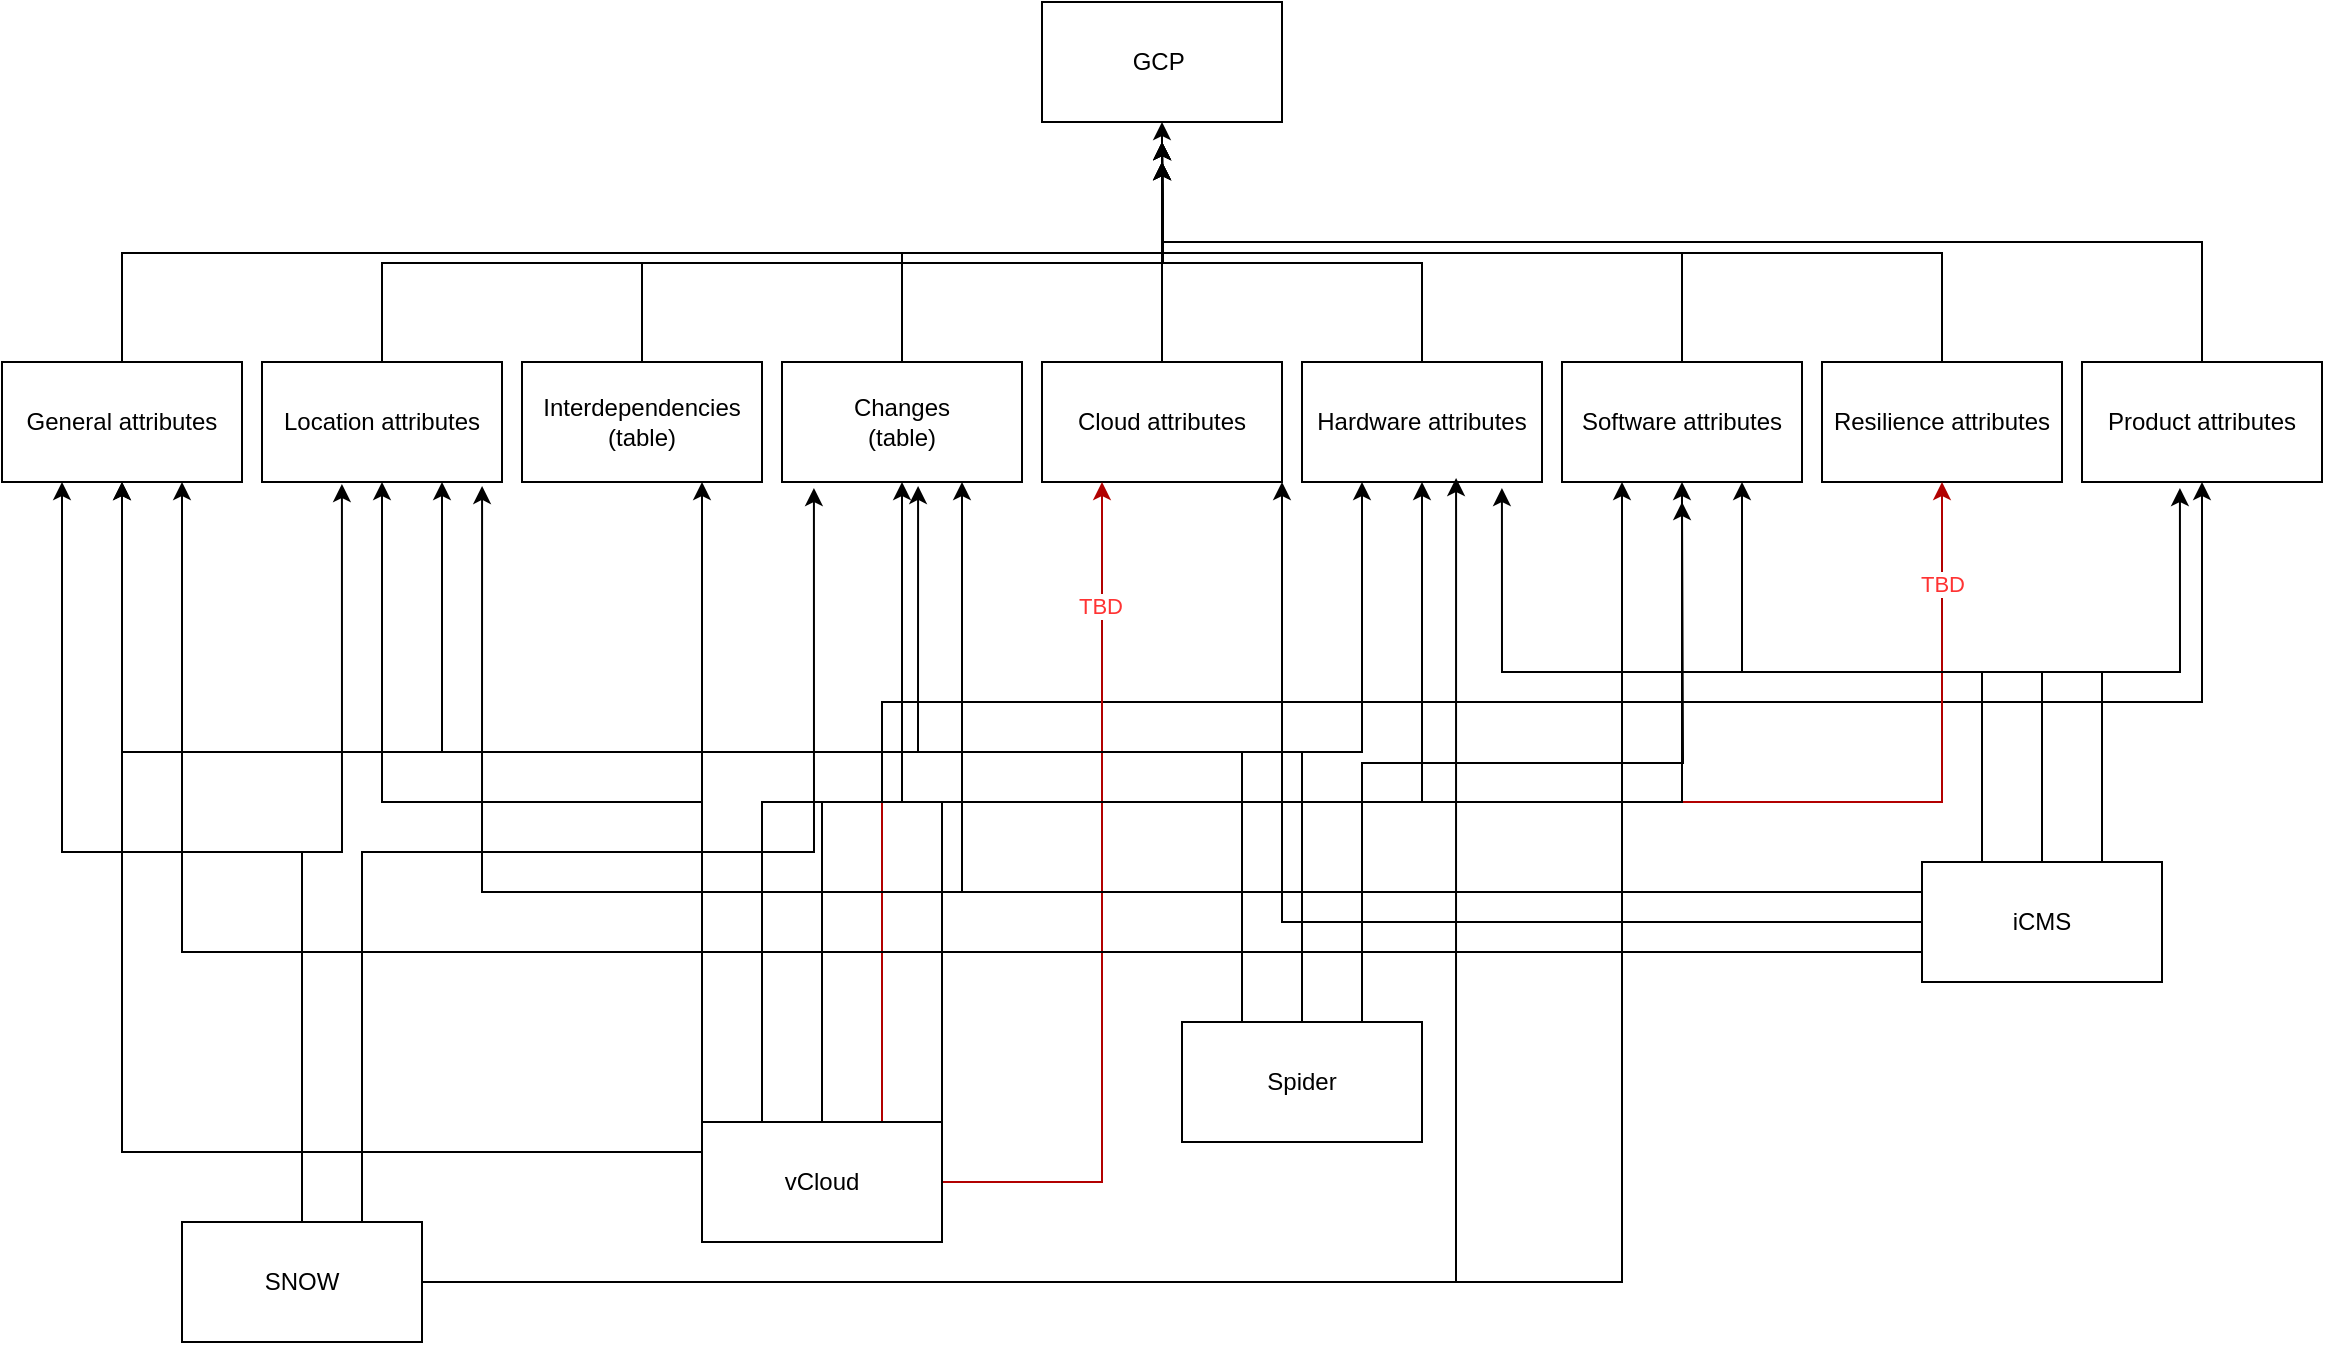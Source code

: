 <mxfile version="22.0.8" type="github">
  <diagram name="Page-1" id="CvqPpMymDRrK9kkNsmWX">
    <mxGraphModel dx="1386" dy="751" grid="1" gridSize="10" guides="1" tooltips="1" connect="1" arrows="1" fold="1" page="1" pageScale="1" pageWidth="1920" pageHeight="1200" math="0" shadow="0">
      <root>
        <mxCell id="0" />
        <mxCell id="1" parent="0" />
        <mxCell id="SGkM6ez75-bK2jf9rY4_-1" value="GCP&amp;nbsp;" style="rounded=0;whiteSpace=wrap;html=1;" parent="1" vertex="1">
          <mxGeometry x="650" y="50" width="120" height="60" as="geometry" />
        </mxCell>
        <mxCell id="SGkM6ez75-bK2jf9rY4_-25" style="edgeStyle=orthogonalEdgeStyle;rounded=0;orthogonalLoop=1;jettySize=auto;html=1;exitX=0.5;exitY=0;exitDx=0;exitDy=0;" parent="1" source="SGkM6ez75-bK2jf9rY4_-3" edge="1">
          <mxGeometry relative="1" as="geometry">
            <mxPoint x="710" y="120" as="targetPoint" />
          </mxGeometry>
        </mxCell>
        <mxCell id="SGkM6ez75-bK2jf9rY4_-3" value="General attributes" style="rounded=0;whiteSpace=wrap;html=1;" parent="1" vertex="1">
          <mxGeometry x="130" y="230" width="120" height="60" as="geometry" />
        </mxCell>
        <mxCell id="SGkM6ez75-bK2jf9rY4_-24" style="edgeStyle=orthogonalEdgeStyle;rounded=0;orthogonalLoop=1;jettySize=auto;html=1;exitX=0.5;exitY=0;exitDx=0;exitDy=0;" parent="1" source="SGkM6ez75-bK2jf9rY4_-4" edge="1">
          <mxGeometry relative="1" as="geometry">
            <mxPoint x="710" y="130" as="targetPoint" />
          </mxGeometry>
        </mxCell>
        <mxCell id="SGkM6ez75-bK2jf9rY4_-4" value="Location attributes" style="rounded=0;whiteSpace=wrap;html=1;" parent="1" vertex="1">
          <mxGeometry x="260" y="230" width="120" height="60" as="geometry" />
        </mxCell>
        <mxCell id="SGkM6ez75-bK2jf9rY4_-23" style="edgeStyle=orthogonalEdgeStyle;rounded=0;orthogonalLoop=1;jettySize=auto;html=1;exitX=0.5;exitY=0;exitDx=0;exitDy=0;" parent="1" source="SGkM6ez75-bK2jf9rY4_-5" edge="1">
          <mxGeometry relative="1" as="geometry">
            <mxPoint x="710" y="130" as="targetPoint" />
          </mxGeometry>
        </mxCell>
        <mxCell id="SGkM6ez75-bK2jf9rY4_-5" value="Interdependencies (table)" style="rounded=0;whiteSpace=wrap;html=1;" parent="1" vertex="1">
          <mxGeometry x="390" y="230" width="120" height="60" as="geometry" />
        </mxCell>
        <mxCell id="SGkM6ez75-bK2jf9rY4_-21" style="edgeStyle=orthogonalEdgeStyle;rounded=0;orthogonalLoop=1;jettySize=auto;html=1;" parent="1" source="SGkM6ez75-bK2jf9rY4_-6" edge="1">
          <mxGeometry relative="1" as="geometry">
            <mxPoint x="710" y="130" as="targetPoint" />
          </mxGeometry>
        </mxCell>
        <mxCell id="SGkM6ez75-bK2jf9rY4_-6" value="Cloud attributes" style="rounded=0;whiteSpace=wrap;html=1;" parent="1" vertex="1">
          <mxGeometry x="650" y="230" width="120" height="60" as="geometry" />
        </mxCell>
        <mxCell id="SGkM6ez75-bK2jf9rY4_-20" style="edgeStyle=orthogonalEdgeStyle;rounded=0;orthogonalLoop=1;jettySize=auto;html=1;exitX=0.5;exitY=0;exitDx=0;exitDy=0;" parent="1" source="SGkM6ez75-bK2jf9rY4_-7" edge="1">
          <mxGeometry relative="1" as="geometry">
            <mxPoint x="710" y="130" as="targetPoint" />
          </mxGeometry>
        </mxCell>
        <mxCell id="SGkM6ez75-bK2jf9rY4_-7" value="Hardware attributes" style="rounded=0;whiteSpace=wrap;html=1;" parent="1" vertex="1">
          <mxGeometry x="780" y="230" width="120" height="60" as="geometry" />
        </mxCell>
        <mxCell id="SGkM6ez75-bK2jf9rY4_-22" style="edgeStyle=orthogonalEdgeStyle;rounded=0;orthogonalLoop=1;jettySize=auto;html=1;exitX=0.5;exitY=0;exitDx=0;exitDy=0;" parent="1" source="SGkM6ez75-bK2jf9rY4_-8" edge="1">
          <mxGeometry relative="1" as="geometry">
            <mxPoint x="710" y="120" as="targetPoint" />
          </mxGeometry>
        </mxCell>
        <mxCell id="SGkM6ez75-bK2jf9rY4_-8" value="Changes &lt;br&gt;(table)" style="rounded=0;whiteSpace=wrap;html=1;" parent="1" vertex="1">
          <mxGeometry x="520" y="230" width="120" height="60" as="geometry" />
        </mxCell>
        <mxCell id="SGkM6ez75-bK2jf9rY4_-19" style="edgeStyle=orthogonalEdgeStyle;rounded=0;orthogonalLoop=1;jettySize=auto;html=1;exitX=0.5;exitY=0;exitDx=0;exitDy=0;" parent="1" source="SGkM6ez75-bK2jf9rY4_-9" edge="1">
          <mxGeometry relative="1" as="geometry">
            <mxPoint x="710" y="120" as="targetPoint" />
          </mxGeometry>
        </mxCell>
        <mxCell id="SGkM6ez75-bK2jf9rY4_-9" value="Software attributes" style="rounded=0;whiteSpace=wrap;html=1;" parent="1" vertex="1">
          <mxGeometry x="910" y="230" width="120" height="60" as="geometry" />
        </mxCell>
        <mxCell id="SGkM6ez75-bK2jf9rY4_-18" style="edgeStyle=orthogonalEdgeStyle;rounded=0;orthogonalLoop=1;jettySize=auto;html=1;exitX=0.5;exitY=0;exitDx=0;exitDy=0;" parent="1" source="SGkM6ez75-bK2jf9rY4_-10" edge="1">
          <mxGeometry relative="1" as="geometry">
            <mxPoint x="710" y="120" as="targetPoint" />
          </mxGeometry>
        </mxCell>
        <mxCell id="SGkM6ez75-bK2jf9rY4_-10" value="Resilience attributes" style="rounded=0;whiteSpace=wrap;html=1;" parent="1" vertex="1">
          <mxGeometry x="1040" y="230" width="120" height="60" as="geometry" />
        </mxCell>
        <mxCell id="SGkM6ez75-bK2jf9rY4_-17" style="edgeStyle=orthogonalEdgeStyle;rounded=0;orthogonalLoop=1;jettySize=auto;html=1;exitX=0.5;exitY=0;exitDx=0;exitDy=0;" parent="1" source="SGkM6ez75-bK2jf9rY4_-11" target="SGkM6ez75-bK2jf9rY4_-1" edge="1">
          <mxGeometry relative="1" as="geometry">
            <Array as="points">
              <mxPoint x="1230" y="170" />
              <mxPoint x="710" y="170" />
            </Array>
          </mxGeometry>
        </mxCell>
        <mxCell id="SGkM6ez75-bK2jf9rY4_-11" value="Product attributes" style="rounded=0;whiteSpace=wrap;html=1;" parent="1" vertex="1">
          <mxGeometry x="1170" y="230" width="120" height="60" as="geometry" />
        </mxCell>
        <mxCell id="SGkM6ez75-bK2jf9rY4_-65" style="edgeStyle=orthogonalEdgeStyle;rounded=0;orthogonalLoop=1;jettySize=auto;html=1;entryX=0.25;entryY=1;entryDx=0;entryDy=0;" parent="1" source="SGkM6ez75-bK2jf9rY4_-12" target="SGkM6ez75-bK2jf9rY4_-3" edge="1">
          <mxGeometry relative="1" as="geometry" />
        </mxCell>
        <mxCell id="SGkM6ez75-bK2jf9rY4_-69" style="edgeStyle=orthogonalEdgeStyle;rounded=0;orthogonalLoop=1;jettySize=auto;html=1;entryX=0.25;entryY=1;entryDx=0;entryDy=0;" parent="1" source="SGkM6ez75-bK2jf9rY4_-12" target="SGkM6ez75-bK2jf9rY4_-9" edge="1">
          <mxGeometry relative="1" as="geometry" />
        </mxCell>
        <mxCell id="SGkM6ez75-bK2jf9rY4_-12" value="SNOW" style="rounded=0;whiteSpace=wrap;html=1;" parent="1" vertex="1">
          <mxGeometry x="220" y="660" width="120" height="60" as="geometry" />
        </mxCell>
        <mxCell id="SGkM6ez75-bK2jf9rY4_-16" style="edgeStyle=orthogonalEdgeStyle;rounded=0;orthogonalLoop=1;jettySize=auto;html=1;exitX=0.5;exitY=0;exitDx=0;exitDy=0;entryX=0.5;entryY=1;entryDx=0;entryDy=0;" parent="1" source="SGkM6ez75-bK2jf9rY4_-13" target="SGkM6ez75-bK2jf9rY4_-11" edge="1">
          <mxGeometry relative="1" as="geometry">
            <Array as="points">
              <mxPoint x="570" y="400" />
              <mxPoint x="1230" y="400" />
            </Array>
          </mxGeometry>
        </mxCell>
        <mxCell id="SGkM6ez75-bK2jf9rY4_-29" style="edgeStyle=orthogonalEdgeStyle;rounded=0;orthogonalLoop=1;jettySize=auto;html=1;exitX=0.75;exitY=0;exitDx=0;exitDy=0;entryX=0.5;entryY=1;entryDx=0;entryDy=0;fillColor=#e51400;strokeColor=#B20000;" parent="1" source="SGkM6ez75-bK2jf9rY4_-13" target="SGkM6ez75-bK2jf9rY4_-10" edge="1">
          <mxGeometry relative="1" as="geometry" />
        </mxCell>
        <mxCell id="SGkM6ez75-bK2jf9rY4_-44" value="TBD" style="edgeLabel;html=1;align=center;verticalAlign=middle;resizable=0;points=[];fontColor=#FF3333;" parent="SGkM6ez75-bK2jf9rY4_-29" vertex="1" connectable="0">
          <mxGeometry x="0.881" relative="1" as="geometry">
            <mxPoint as="offset" />
          </mxGeometry>
        </mxCell>
        <mxCell id="SGkM6ez75-bK2jf9rY4_-35" style="edgeStyle=orthogonalEdgeStyle;rounded=0;orthogonalLoop=1;jettySize=auto;html=1;exitX=0.25;exitY=0;exitDx=0;exitDy=0;entryX=0.5;entryY=1;entryDx=0;entryDy=0;" parent="1" source="SGkM6ez75-bK2jf9rY4_-13" target="SGkM6ez75-bK2jf9rY4_-7" edge="1">
          <mxGeometry relative="1" as="geometry" />
        </mxCell>
        <mxCell id="SGkM6ez75-bK2jf9rY4_-38" style="edgeStyle=orthogonalEdgeStyle;rounded=0;orthogonalLoop=1;jettySize=auto;html=1;entryX=0.5;entryY=1;entryDx=0;entryDy=0;" parent="1" source="SGkM6ez75-bK2jf9rY4_-13" target="SGkM6ez75-bK2jf9rY4_-8" edge="1">
          <mxGeometry relative="1" as="geometry" />
        </mxCell>
        <mxCell id="SGkM6ez75-bK2jf9rY4_-39" style="edgeStyle=orthogonalEdgeStyle;rounded=0;orthogonalLoop=1;jettySize=auto;html=1;entryX=0.25;entryY=1;entryDx=0;entryDy=0;fillColor=#e51400;strokeColor=#B20000;" parent="1" source="SGkM6ez75-bK2jf9rY4_-13" target="SGkM6ez75-bK2jf9rY4_-6" edge="1">
          <mxGeometry relative="1" as="geometry" />
        </mxCell>
        <mxCell id="SGkM6ez75-bK2jf9rY4_-45" value="TBD" style="edgeLabel;html=1;align=center;verticalAlign=middle;resizable=0;points=[];fontColor=#FF3333;" parent="SGkM6ez75-bK2jf9rY4_-39" vertex="1" connectable="0">
          <mxGeometry x="0.712" y="1" relative="1" as="geometry">
            <mxPoint as="offset" />
          </mxGeometry>
        </mxCell>
        <mxCell id="SGkM6ez75-bK2jf9rY4_-41" style="edgeStyle=orthogonalEdgeStyle;rounded=0;orthogonalLoop=1;jettySize=auto;html=1;exitX=0;exitY=0;exitDx=0;exitDy=0;entryX=0.5;entryY=1;entryDx=0;entryDy=0;" parent="1" source="SGkM6ez75-bK2jf9rY4_-13" target="SGkM6ez75-bK2jf9rY4_-4" edge="1">
          <mxGeometry relative="1" as="geometry" />
        </mxCell>
        <mxCell id="SGkM6ez75-bK2jf9rY4_-42" style="edgeStyle=orthogonalEdgeStyle;rounded=0;orthogonalLoop=1;jettySize=auto;html=1;exitX=0;exitY=0.25;exitDx=0;exitDy=0;entryX=0.5;entryY=1;entryDx=0;entryDy=0;" parent="1" source="SGkM6ez75-bK2jf9rY4_-13" target="SGkM6ez75-bK2jf9rY4_-3" edge="1">
          <mxGeometry relative="1" as="geometry" />
        </mxCell>
        <mxCell id="SGkM6ez75-bK2jf9rY4_-43" style="edgeStyle=orthogonalEdgeStyle;rounded=0;orthogonalLoop=1;jettySize=auto;html=1;exitX=1;exitY=0;exitDx=0;exitDy=0;" parent="1" source="SGkM6ez75-bK2jf9rY4_-13" target="SGkM6ez75-bK2jf9rY4_-9" edge="1">
          <mxGeometry relative="1" as="geometry" />
        </mxCell>
        <mxCell id="SGkM6ez75-bK2jf9rY4_-13" value="vCloud" style="rounded=0;whiteSpace=wrap;html=1;" parent="1" vertex="1">
          <mxGeometry x="480" y="610" width="120" height="60" as="geometry" />
        </mxCell>
        <mxCell id="SGkM6ez75-bK2jf9rY4_-46" style="edgeStyle=orthogonalEdgeStyle;rounded=0;orthogonalLoop=1;jettySize=auto;html=1;exitX=0.5;exitY=0;exitDx=0;exitDy=0;entryX=0.25;entryY=1;entryDx=0;entryDy=0;" parent="1" source="SGkM6ez75-bK2jf9rY4_-14" target="SGkM6ez75-bK2jf9rY4_-7" edge="1">
          <mxGeometry relative="1" as="geometry" />
        </mxCell>
        <mxCell id="SGkM6ez75-bK2jf9rY4_-47" style="edgeStyle=orthogonalEdgeStyle;rounded=0;orthogonalLoop=1;jettySize=auto;html=1;exitX=0.75;exitY=0;exitDx=0;exitDy=0;" parent="1" source="SGkM6ez75-bK2jf9rY4_-14" edge="1">
          <mxGeometry relative="1" as="geometry">
            <mxPoint x="970" y="300" as="targetPoint" />
          </mxGeometry>
        </mxCell>
        <mxCell id="SGkM6ez75-bK2jf9rY4_-51" style="edgeStyle=orthogonalEdgeStyle;rounded=0;orthogonalLoop=1;jettySize=auto;html=1;exitX=0.5;exitY=0;exitDx=0;exitDy=0;entryX=0.75;entryY=1;entryDx=0;entryDy=0;" parent="1" source="SGkM6ez75-bK2jf9rY4_-14" target="SGkM6ez75-bK2jf9rY4_-4" edge="1">
          <mxGeometry relative="1" as="geometry" />
        </mxCell>
        <mxCell id="SGkM6ez75-bK2jf9rY4_-52" style="edgeStyle=orthogonalEdgeStyle;rounded=0;orthogonalLoop=1;jettySize=auto;html=1;exitX=0.5;exitY=0;exitDx=0;exitDy=0;" parent="1" source="SGkM6ez75-bK2jf9rY4_-14" target="SGkM6ez75-bK2jf9rY4_-3" edge="1">
          <mxGeometry relative="1" as="geometry" />
        </mxCell>
        <mxCell id="SGkM6ez75-bK2jf9rY4_-14" value="Spider" style="rounded=0;whiteSpace=wrap;html=1;" parent="1" vertex="1">
          <mxGeometry x="720" y="560" width="120" height="60" as="geometry" />
        </mxCell>
        <mxCell id="SGkM6ez75-bK2jf9rY4_-54" style="edgeStyle=orthogonalEdgeStyle;rounded=0;orthogonalLoop=1;jettySize=auto;html=1;exitX=0.75;exitY=0;exitDx=0;exitDy=0;entryX=0.75;entryY=1;entryDx=0;entryDy=0;" parent="1" source="SGkM6ez75-bK2jf9rY4_-15" target="SGkM6ez75-bK2jf9rY4_-9" edge="1">
          <mxGeometry relative="1" as="geometry" />
        </mxCell>
        <mxCell id="SGkM6ez75-bK2jf9rY4_-60" style="edgeStyle=orthogonalEdgeStyle;rounded=0;orthogonalLoop=1;jettySize=auto;html=1;entryX=1;entryY=1;entryDx=0;entryDy=0;" parent="1" source="SGkM6ez75-bK2jf9rY4_-15" target="SGkM6ez75-bK2jf9rY4_-6" edge="1">
          <mxGeometry relative="1" as="geometry" />
        </mxCell>
        <mxCell id="SGkM6ez75-bK2jf9rY4_-61" style="edgeStyle=orthogonalEdgeStyle;rounded=0;orthogonalLoop=1;jettySize=auto;html=1;exitX=0;exitY=0.25;exitDx=0;exitDy=0;entryX=0.75;entryY=1;entryDx=0;entryDy=0;" parent="1" source="SGkM6ez75-bK2jf9rY4_-15" target="SGkM6ez75-bK2jf9rY4_-8" edge="1">
          <mxGeometry relative="1" as="geometry" />
        </mxCell>
        <mxCell id="SGkM6ez75-bK2jf9rY4_-62" style="edgeStyle=orthogonalEdgeStyle;rounded=0;orthogonalLoop=1;jettySize=auto;html=1;exitX=0;exitY=0.75;exitDx=0;exitDy=0;entryX=0.75;entryY=1;entryDx=0;entryDy=0;" parent="1" source="SGkM6ez75-bK2jf9rY4_-15" target="SGkM6ez75-bK2jf9rY4_-5" edge="1">
          <mxGeometry relative="1" as="geometry" />
        </mxCell>
        <mxCell id="SGkM6ez75-bK2jf9rY4_-64" style="edgeStyle=orthogonalEdgeStyle;rounded=0;orthogonalLoop=1;jettySize=auto;html=1;exitX=0;exitY=0.75;exitDx=0;exitDy=0;entryX=0.75;entryY=1;entryDx=0;entryDy=0;" parent="1" source="SGkM6ez75-bK2jf9rY4_-15" target="SGkM6ez75-bK2jf9rY4_-3" edge="1">
          <mxGeometry relative="1" as="geometry" />
        </mxCell>
        <mxCell id="SGkM6ez75-bK2jf9rY4_-15" value="iCMS" style="rounded=0;whiteSpace=wrap;html=1;" parent="1" vertex="1">
          <mxGeometry x="1090" y="480" width="120" height="60" as="geometry" />
        </mxCell>
        <mxCell id="SGkM6ez75-bK2jf9rY4_-48" style="edgeStyle=orthogonalEdgeStyle;rounded=0;orthogonalLoop=1;jettySize=auto;html=1;exitX=0.25;exitY=0;exitDx=0;exitDy=0;entryX=0.567;entryY=1.033;entryDx=0;entryDy=0;entryPerimeter=0;" parent="1" source="SGkM6ez75-bK2jf9rY4_-14" target="SGkM6ez75-bK2jf9rY4_-8" edge="1">
          <mxGeometry relative="1" as="geometry" />
        </mxCell>
        <mxCell id="SGkM6ez75-bK2jf9rY4_-53" style="edgeStyle=orthogonalEdgeStyle;rounded=0;orthogonalLoop=1;jettySize=auto;html=1;exitX=0.5;exitY=0;exitDx=0;exitDy=0;entryX=0.408;entryY=1.05;entryDx=0;entryDy=0;entryPerimeter=0;" parent="1" source="SGkM6ez75-bK2jf9rY4_-15" target="SGkM6ez75-bK2jf9rY4_-11" edge="1">
          <mxGeometry relative="1" as="geometry" />
        </mxCell>
        <mxCell id="SGkM6ez75-bK2jf9rY4_-55" style="edgeStyle=orthogonalEdgeStyle;rounded=0;orthogonalLoop=1;jettySize=auto;html=1;exitX=0.25;exitY=0;exitDx=0;exitDy=0;entryX=0.833;entryY=1.05;entryDx=0;entryDy=0;entryPerimeter=0;" parent="1" source="SGkM6ez75-bK2jf9rY4_-15" target="SGkM6ez75-bK2jf9rY4_-7" edge="1">
          <mxGeometry relative="1" as="geometry" />
        </mxCell>
        <mxCell id="SGkM6ez75-bK2jf9rY4_-63" style="edgeStyle=orthogonalEdgeStyle;rounded=0;orthogonalLoop=1;jettySize=auto;html=1;exitX=0;exitY=0.25;exitDx=0;exitDy=0;entryX=0.917;entryY=1.033;entryDx=0;entryDy=0;entryPerimeter=0;" parent="1" source="SGkM6ez75-bK2jf9rY4_-15" target="SGkM6ez75-bK2jf9rY4_-4" edge="1">
          <mxGeometry relative="1" as="geometry" />
        </mxCell>
        <mxCell id="SGkM6ez75-bK2jf9rY4_-66" style="edgeStyle=orthogonalEdgeStyle;rounded=0;orthogonalLoop=1;jettySize=auto;html=1;entryX=0.333;entryY=1.017;entryDx=0;entryDy=0;entryPerimeter=0;" parent="1" source="SGkM6ez75-bK2jf9rY4_-12" target="SGkM6ez75-bK2jf9rY4_-4" edge="1">
          <mxGeometry relative="1" as="geometry" />
        </mxCell>
        <mxCell id="SGkM6ez75-bK2jf9rY4_-67" style="edgeStyle=orthogonalEdgeStyle;rounded=0;orthogonalLoop=1;jettySize=auto;html=1;exitX=0.75;exitY=0;exitDx=0;exitDy=0;entryX=0.133;entryY=1.05;entryDx=0;entryDy=0;entryPerimeter=0;" parent="1" source="SGkM6ez75-bK2jf9rY4_-12" target="SGkM6ez75-bK2jf9rY4_-8" edge="1">
          <mxGeometry relative="1" as="geometry" />
        </mxCell>
        <mxCell id="SGkM6ez75-bK2jf9rY4_-68" style="edgeStyle=orthogonalEdgeStyle;rounded=0;orthogonalLoop=1;jettySize=auto;html=1;entryX=0.642;entryY=0.967;entryDx=0;entryDy=0;entryPerimeter=0;" parent="1" source="SGkM6ez75-bK2jf9rY4_-12" target="SGkM6ez75-bK2jf9rY4_-7" edge="1">
          <mxGeometry relative="1" as="geometry" />
        </mxCell>
      </root>
    </mxGraphModel>
  </diagram>
</mxfile>
